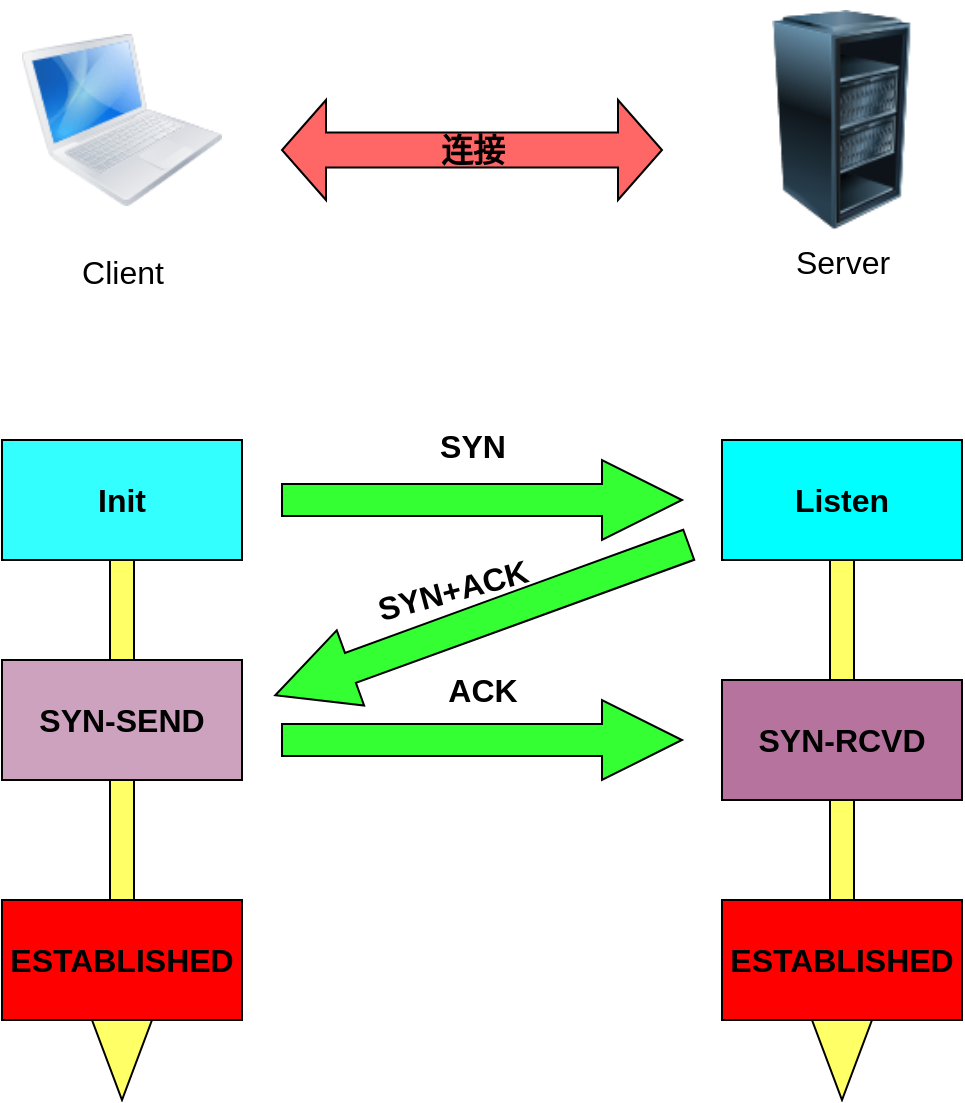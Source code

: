 <mxfile version="22.1.3" type="github">
  <diagram name="第 1 页" id="3QDnc7SnXCs9W3BizbBW">
    <mxGraphModel dx="1050" dy="530" grid="1" gridSize="10" guides="1" tooltips="1" connect="1" arrows="1" fold="1" page="1" pageScale="1" pageWidth="1200" pageHeight="1600" math="0" shadow="0">
      <root>
        <mxCell id="0" />
        <mxCell id="1" parent="0" />
        <mxCell id="E5dIcQQa5GQr08nAjdbo-17" value="" style="html=1;shadow=0;dashed=0;align=center;verticalAlign=middle;shape=mxgraph.arrows2.arrow;dy=0.6;dx=40;direction=south;notch=0;fillColor=#FFFF66;" vertex="1" parent="1">
          <mxGeometry x="585" y="340" width="30" height="270" as="geometry" />
        </mxCell>
        <mxCell id="E5dIcQQa5GQr08nAjdbo-16" value="" style="html=1;shadow=0;dashed=0;align=center;verticalAlign=middle;shape=mxgraph.arrows2.arrow;dy=0.6;dx=40;direction=south;notch=0;fillColor=#FFFF66;" vertex="1" parent="1">
          <mxGeometry x="225" y="340" width="30" height="270" as="geometry" />
        </mxCell>
        <mxCell id="E5dIcQQa5GQr08nAjdbo-1" value="Client" style="image;html=1;image=img/lib/clip_art/computers/MacBook_128x128.png;fontSize=16;" vertex="1" parent="1">
          <mxGeometry x="190" y="60" width="100" height="120" as="geometry" />
        </mxCell>
        <mxCell id="E5dIcQQa5GQr08nAjdbo-2" value="Server" style="image;html=1;image=img/lib/clip_art/computers/Server_Rack_Partial_128x128.png;fontSize=16;" vertex="1" parent="1">
          <mxGeometry x="550" y="65" width="100" height="110" as="geometry" />
        </mxCell>
        <mxCell id="E5dIcQQa5GQr08nAjdbo-3" value="&lt;b&gt;连接&lt;/b&gt;" style="html=1;shadow=0;dashed=0;align=center;verticalAlign=middle;shape=mxgraph.arrows2.twoWayArrow;dy=0.65;dx=22;fontSize=16;fillColor=#FF6666;" vertex="1" parent="1">
          <mxGeometry x="320" y="110" width="190" height="50" as="geometry" />
        </mxCell>
        <mxCell id="E5dIcQQa5GQr08nAjdbo-4" value="Init" style="rounded=0;whiteSpace=wrap;html=1;fontSize=16;fillColor=#33FFFF;fontStyle=1" vertex="1" parent="1">
          <mxGeometry x="180" y="280" width="120" height="60" as="geometry" />
        </mxCell>
        <mxCell id="E5dIcQQa5GQr08nAjdbo-5" value="SYN-SEND" style="rounded=0;whiteSpace=wrap;html=1;fontSize=16;fillColor=#CDA2BE;fontStyle=1" vertex="1" parent="1">
          <mxGeometry x="180" y="390" width="120" height="60" as="geometry" />
        </mxCell>
        <mxCell id="E5dIcQQa5GQr08nAjdbo-6" value="ESTABLISHED" style="rounded=0;whiteSpace=wrap;html=1;fontSize=16;fillColor=#FF0000;fontStyle=1" vertex="1" parent="1">
          <mxGeometry x="180" y="510" width="120" height="60" as="geometry" />
        </mxCell>
        <mxCell id="E5dIcQQa5GQr08nAjdbo-7" value="Listen" style="rounded=0;whiteSpace=wrap;html=1;fontSize=16;fillColor=#00FFFF;fontStyle=1" vertex="1" parent="1">
          <mxGeometry x="540" y="280" width="120" height="60" as="geometry" />
        </mxCell>
        <mxCell id="E5dIcQQa5GQr08nAjdbo-8" value="SYN-RCVD" style="rounded=0;whiteSpace=wrap;html=1;fontSize=16;fillColor=#B5739D;fontStyle=1" vertex="1" parent="1">
          <mxGeometry x="540" y="400" width="120" height="60" as="geometry" />
        </mxCell>
        <mxCell id="E5dIcQQa5GQr08nAjdbo-9" value="ESTABLISHED" style="rounded=0;whiteSpace=wrap;html=1;fontSize=16;fillColor=#FF0000;fontStyle=1" vertex="1" parent="1">
          <mxGeometry x="540" y="510" width="120" height="60" as="geometry" />
        </mxCell>
        <mxCell id="E5dIcQQa5GQr08nAjdbo-10" value="" style="html=1;shadow=0;dashed=0;align=center;verticalAlign=middle;shape=mxgraph.arrows2.arrow;dy=0.6;dx=40;notch=0;fontSize=16;fontStyle=1;fillColor=#33FF33;" vertex="1" parent="1">
          <mxGeometry x="320" y="290" width="200" height="40" as="geometry" />
        </mxCell>
        <mxCell id="E5dIcQQa5GQr08nAjdbo-11" value="SYN" style="text;html=1;align=center;verticalAlign=middle;resizable=0;points=[];autosize=1;strokeColor=none;fillColor=none;fontSize=16;fontStyle=1" vertex="1" parent="1">
          <mxGeometry x="385" y="268" width="60" height="30" as="geometry" />
        </mxCell>
        <mxCell id="E5dIcQQa5GQr08nAjdbo-12" value="" style="html=1;shadow=0;dashed=0;align=center;verticalAlign=middle;shape=mxgraph.arrows2.arrow;dy=0.6;dx=40;notch=0;fontSize=16;fontStyle=1;fillColor=#33FF33;" vertex="1" parent="1">
          <mxGeometry x="320" y="410" width="200" height="40" as="geometry" />
        </mxCell>
        <mxCell id="E5dIcQQa5GQr08nAjdbo-13" value="ACK" style="text;html=1;align=center;verticalAlign=middle;resizable=0;points=[];autosize=1;strokeColor=none;fillColor=none;fontSize=16;fontStyle=1" vertex="1" parent="1">
          <mxGeometry x="390" y="390" width="60" height="30" as="geometry" />
        </mxCell>
        <mxCell id="E5dIcQQa5GQr08nAjdbo-14" value="" style="html=1;shadow=0;dashed=0;align=center;verticalAlign=middle;shape=mxgraph.arrows2.arrow;dy=0.6;dx=40;flipH=1;notch=0;rotation=-20;fontSize=16;fontStyle=1;fillColor=#33FF33;" vertex="1" parent="1">
          <mxGeometry x="310" y="350" width="220" height="40" as="geometry" />
        </mxCell>
        <mxCell id="E5dIcQQa5GQr08nAjdbo-15" value="SYN+ACK" style="text;html=1;align=center;verticalAlign=middle;resizable=0;points=[];autosize=1;strokeColor=none;fillColor=none;rotation=-15;fontSize=16;fontStyle=1" vertex="1" parent="1">
          <mxGeometry x="355" y="340" width="100" height="30" as="geometry" />
        </mxCell>
      </root>
    </mxGraphModel>
  </diagram>
</mxfile>

